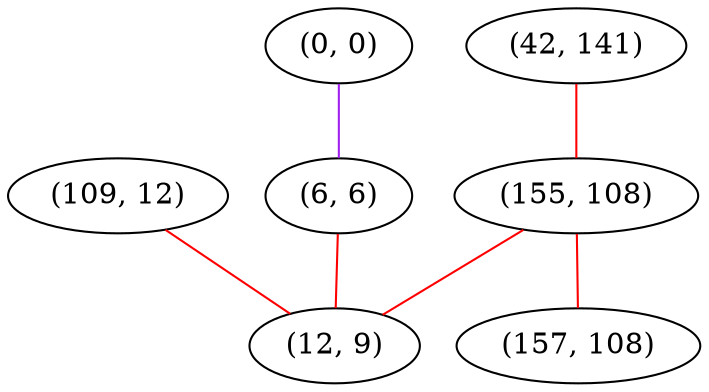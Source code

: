 graph "" {
"(109, 12)";
"(0, 0)";
"(6, 6)";
"(42, 141)";
"(155, 108)";
"(157, 108)";
"(12, 9)";
"(109, 12)" -- "(12, 9)"  [color=red, key=0, weight=1];
"(0, 0)" -- "(6, 6)"  [color=purple, key=0, weight=4];
"(6, 6)" -- "(12, 9)"  [color=red, key=0, weight=1];
"(42, 141)" -- "(155, 108)"  [color=red, key=0, weight=1];
"(155, 108)" -- "(12, 9)"  [color=red, key=0, weight=1];
"(155, 108)" -- "(157, 108)"  [color=red, key=0, weight=1];
}
